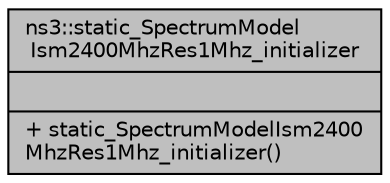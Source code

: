 digraph "ns3::static_SpectrumModelIsm2400MhzRes1Mhz_initializer"
{
  edge [fontname="Helvetica",fontsize="10",labelfontname="Helvetica",labelfontsize="10"];
  node [fontname="Helvetica",fontsize="10",shape=record];
  Node1 [label="{ns3::static_SpectrumModel\lIsm2400MhzRes1Mhz_initializer\n||+ static_SpectrumModelIsm2400\lMhzRes1Mhz_initializer()\l}",height=0.2,width=0.4,color="black", fillcolor="grey75", style="filled", fontcolor="black"];
}
